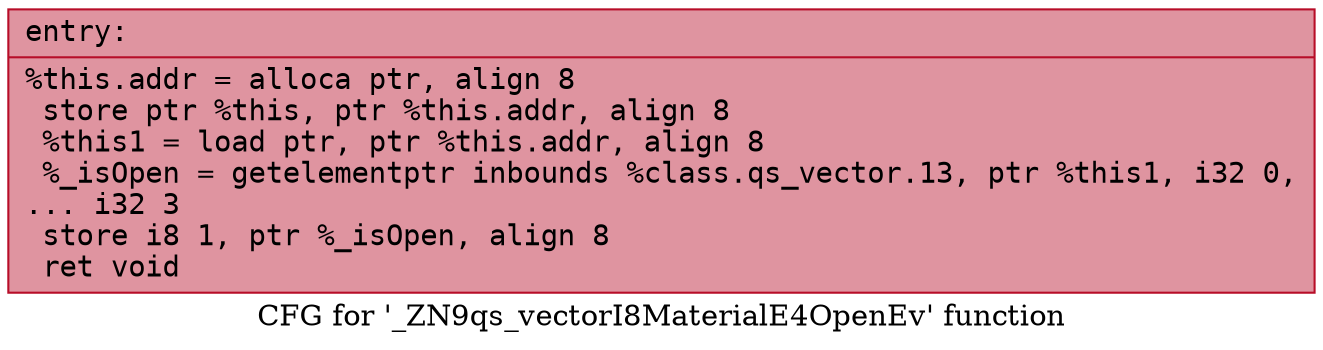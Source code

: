 digraph "CFG for '_ZN9qs_vectorI8MaterialE4OpenEv' function" {
	label="CFG for '_ZN9qs_vectorI8MaterialE4OpenEv' function";

	Node0x55dab476ecb0 [shape=record,color="#b70d28ff", style=filled, fillcolor="#b70d2870" fontname="Courier",label="{entry:\l|  %this.addr = alloca ptr, align 8\l  store ptr %this, ptr %this.addr, align 8\l  %this1 = load ptr, ptr %this.addr, align 8\l  %_isOpen = getelementptr inbounds %class.qs_vector.13, ptr %this1, i32 0,\l... i32 3\l  store i8 1, ptr %_isOpen, align 8\l  ret void\l}"];
}
